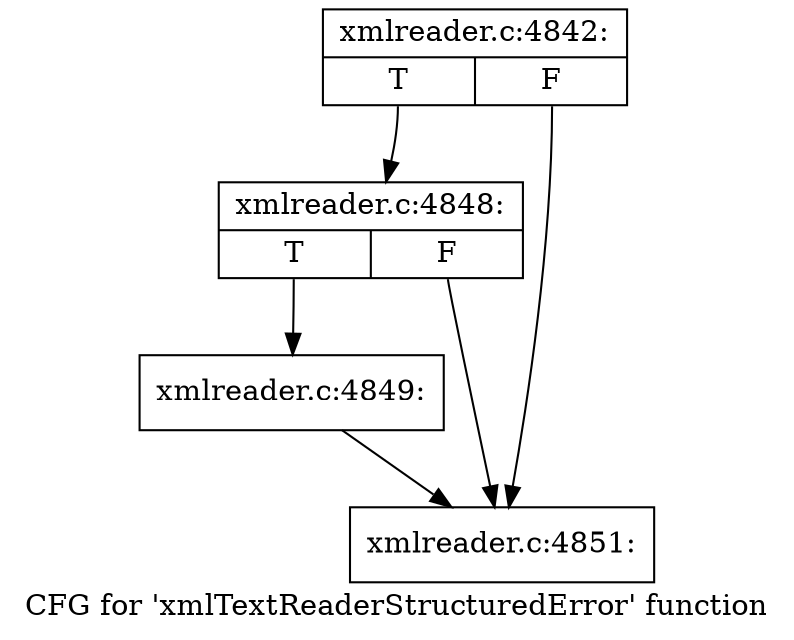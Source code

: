 digraph "CFG for 'xmlTextReaderStructuredError' function" {
	label="CFG for 'xmlTextReaderStructuredError' function";

	Node0x4a52240 [shape=record,label="{xmlreader.c:4842:|{<s0>T|<s1>F}}"];
	Node0x4a52240:s0 -> Node0x4a55700;
	Node0x4a52240:s1 -> Node0x4a556b0;
	Node0x4a55700 [shape=record,label="{xmlreader.c:4848:|{<s0>T|<s1>F}}"];
	Node0x4a55700:s0 -> Node0x4a55660;
	Node0x4a55700:s1 -> Node0x4a556b0;
	Node0x4a55660 [shape=record,label="{xmlreader.c:4849:}"];
	Node0x4a55660 -> Node0x4a556b0;
	Node0x4a556b0 [shape=record,label="{xmlreader.c:4851:}"];
}
